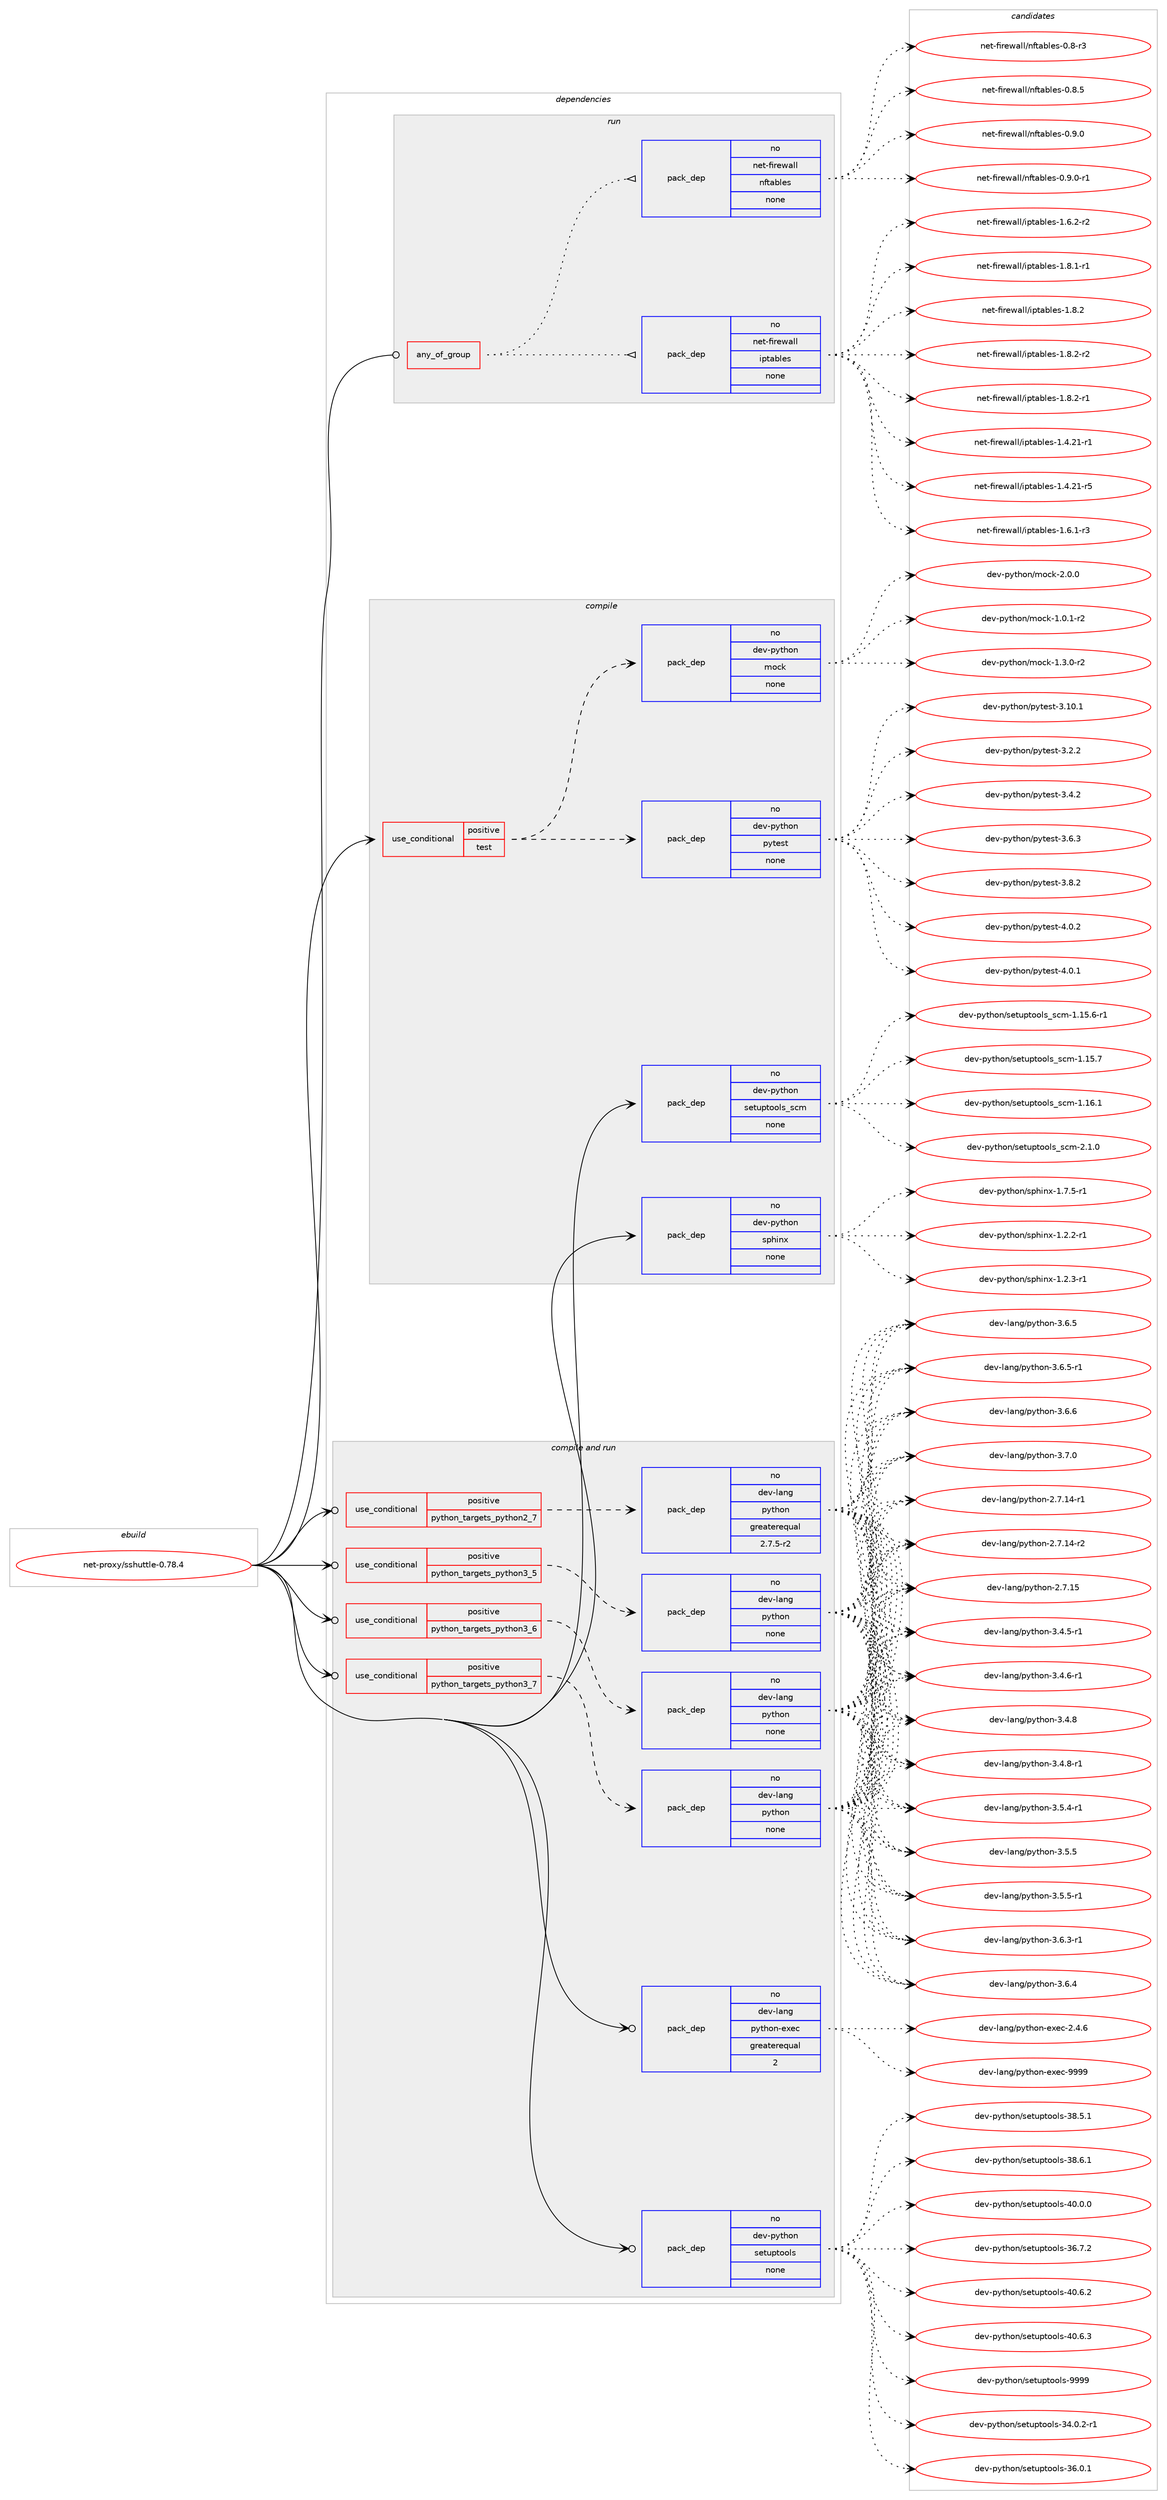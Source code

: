digraph prolog {

# *************
# Graph options
# *************

newrank=true;
concentrate=true;
compound=true;
graph [rankdir=LR,fontname=Helvetica,fontsize=10,ranksep=1.5];#, ranksep=2.5, nodesep=0.2];
edge  [arrowhead=vee];
node  [fontname=Helvetica,fontsize=10];

# **********
# The ebuild
# **********

subgraph cluster_leftcol {
color=gray;
rank=same;
label=<<i>ebuild</i>>;
id [label="net-proxy/sshuttle-0.78.4", color=red, width=4, href="../net-proxy/sshuttle-0.78.4.svg"];
}

# ****************
# The dependencies
# ****************

subgraph cluster_midcol {
color=gray;
label=<<i>dependencies</i>>;
subgraph cluster_compile {
fillcolor="#eeeeee";
style=filled;
label=<<i>compile</i>>;
subgraph cond1132 {
dependency5704 [label=<<TABLE BORDER="0" CELLBORDER="1" CELLSPACING="0" CELLPADDING="4"><TR><TD ROWSPAN="3" CELLPADDING="10">use_conditional</TD></TR><TR><TD>positive</TD></TR><TR><TD>test</TD></TR></TABLE>>, shape=none, color=red];
subgraph pack4428 {
dependency5705 [label=<<TABLE BORDER="0" CELLBORDER="1" CELLSPACING="0" CELLPADDING="4" WIDTH="220"><TR><TD ROWSPAN="6" CELLPADDING="30">pack_dep</TD></TR><TR><TD WIDTH="110">no</TD></TR><TR><TD>dev-python</TD></TR><TR><TD>pytest</TD></TR><TR><TD>none</TD></TR><TR><TD></TD></TR></TABLE>>, shape=none, color=blue];
}
dependency5704:e -> dependency5705:w [weight=20,style="dashed",arrowhead="vee"];
subgraph pack4429 {
dependency5706 [label=<<TABLE BORDER="0" CELLBORDER="1" CELLSPACING="0" CELLPADDING="4" WIDTH="220"><TR><TD ROWSPAN="6" CELLPADDING="30">pack_dep</TD></TR><TR><TD WIDTH="110">no</TD></TR><TR><TD>dev-python</TD></TR><TR><TD>mock</TD></TR><TR><TD>none</TD></TR><TR><TD></TD></TR></TABLE>>, shape=none, color=blue];
}
dependency5704:e -> dependency5706:w [weight=20,style="dashed",arrowhead="vee"];
}
id:e -> dependency5704:w [weight=20,style="solid",arrowhead="vee"];
subgraph pack4430 {
dependency5707 [label=<<TABLE BORDER="0" CELLBORDER="1" CELLSPACING="0" CELLPADDING="4" WIDTH="220"><TR><TD ROWSPAN="6" CELLPADDING="30">pack_dep</TD></TR><TR><TD WIDTH="110">no</TD></TR><TR><TD>dev-python</TD></TR><TR><TD>setuptools_scm</TD></TR><TR><TD>none</TD></TR><TR><TD></TD></TR></TABLE>>, shape=none, color=blue];
}
id:e -> dependency5707:w [weight=20,style="solid",arrowhead="vee"];
subgraph pack4431 {
dependency5708 [label=<<TABLE BORDER="0" CELLBORDER="1" CELLSPACING="0" CELLPADDING="4" WIDTH="220"><TR><TD ROWSPAN="6" CELLPADDING="30">pack_dep</TD></TR><TR><TD WIDTH="110">no</TD></TR><TR><TD>dev-python</TD></TR><TR><TD>sphinx</TD></TR><TR><TD>none</TD></TR><TR><TD></TD></TR></TABLE>>, shape=none, color=blue];
}
id:e -> dependency5708:w [weight=20,style="solid",arrowhead="vee"];
}
subgraph cluster_compileandrun {
fillcolor="#eeeeee";
style=filled;
label=<<i>compile and run</i>>;
subgraph cond1133 {
dependency5709 [label=<<TABLE BORDER="0" CELLBORDER="1" CELLSPACING="0" CELLPADDING="4"><TR><TD ROWSPAN="3" CELLPADDING="10">use_conditional</TD></TR><TR><TD>positive</TD></TR><TR><TD>python_targets_python2_7</TD></TR></TABLE>>, shape=none, color=red];
subgraph pack4432 {
dependency5710 [label=<<TABLE BORDER="0" CELLBORDER="1" CELLSPACING="0" CELLPADDING="4" WIDTH="220"><TR><TD ROWSPAN="6" CELLPADDING="30">pack_dep</TD></TR><TR><TD WIDTH="110">no</TD></TR><TR><TD>dev-lang</TD></TR><TR><TD>python</TD></TR><TR><TD>greaterequal</TD></TR><TR><TD>2.7.5-r2</TD></TR></TABLE>>, shape=none, color=blue];
}
dependency5709:e -> dependency5710:w [weight=20,style="dashed",arrowhead="vee"];
}
id:e -> dependency5709:w [weight=20,style="solid",arrowhead="odotvee"];
subgraph cond1134 {
dependency5711 [label=<<TABLE BORDER="0" CELLBORDER="1" CELLSPACING="0" CELLPADDING="4"><TR><TD ROWSPAN="3" CELLPADDING="10">use_conditional</TD></TR><TR><TD>positive</TD></TR><TR><TD>python_targets_python3_5</TD></TR></TABLE>>, shape=none, color=red];
subgraph pack4433 {
dependency5712 [label=<<TABLE BORDER="0" CELLBORDER="1" CELLSPACING="0" CELLPADDING="4" WIDTH="220"><TR><TD ROWSPAN="6" CELLPADDING="30">pack_dep</TD></TR><TR><TD WIDTH="110">no</TD></TR><TR><TD>dev-lang</TD></TR><TR><TD>python</TD></TR><TR><TD>none</TD></TR><TR><TD></TD></TR></TABLE>>, shape=none, color=blue];
}
dependency5711:e -> dependency5712:w [weight=20,style="dashed",arrowhead="vee"];
}
id:e -> dependency5711:w [weight=20,style="solid",arrowhead="odotvee"];
subgraph cond1135 {
dependency5713 [label=<<TABLE BORDER="0" CELLBORDER="1" CELLSPACING="0" CELLPADDING="4"><TR><TD ROWSPAN="3" CELLPADDING="10">use_conditional</TD></TR><TR><TD>positive</TD></TR><TR><TD>python_targets_python3_6</TD></TR></TABLE>>, shape=none, color=red];
subgraph pack4434 {
dependency5714 [label=<<TABLE BORDER="0" CELLBORDER="1" CELLSPACING="0" CELLPADDING="4" WIDTH="220"><TR><TD ROWSPAN="6" CELLPADDING="30">pack_dep</TD></TR><TR><TD WIDTH="110">no</TD></TR><TR><TD>dev-lang</TD></TR><TR><TD>python</TD></TR><TR><TD>none</TD></TR><TR><TD></TD></TR></TABLE>>, shape=none, color=blue];
}
dependency5713:e -> dependency5714:w [weight=20,style="dashed",arrowhead="vee"];
}
id:e -> dependency5713:w [weight=20,style="solid",arrowhead="odotvee"];
subgraph cond1136 {
dependency5715 [label=<<TABLE BORDER="0" CELLBORDER="1" CELLSPACING="0" CELLPADDING="4"><TR><TD ROWSPAN="3" CELLPADDING="10">use_conditional</TD></TR><TR><TD>positive</TD></TR><TR><TD>python_targets_python3_7</TD></TR></TABLE>>, shape=none, color=red];
subgraph pack4435 {
dependency5716 [label=<<TABLE BORDER="0" CELLBORDER="1" CELLSPACING="0" CELLPADDING="4" WIDTH="220"><TR><TD ROWSPAN="6" CELLPADDING="30">pack_dep</TD></TR><TR><TD WIDTH="110">no</TD></TR><TR><TD>dev-lang</TD></TR><TR><TD>python</TD></TR><TR><TD>none</TD></TR><TR><TD></TD></TR></TABLE>>, shape=none, color=blue];
}
dependency5715:e -> dependency5716:w [weight=20,style="dashed",arrowhead="vee"];
}
id:e -> dependency5715:w [weight=20,style="solid",arrowhead="odotvee"];
subgraph pack4436 {
dependency5717 [label=<<TABLE BORDER="0" CELLBORDER="1" CELLSPACING="0" CELLPADDING="4" WIDTH="220"><TR><TD ROWSPAN="6" CELLPADDING="30">pack_dep</TD></TR><TR><TD WIDTH="110">no</TD></TR><TR><TD>dev-lang</TD></TR><TR><TD>python-exec</TD></TR><TR><TD>greaterequal</TD></TR><TR><TD>2</TD></TR></TABLE>>, shape=none, color=blue];
}
id:e -> dependency5717:w [weight=20,style="solid",arrowhead="odotvee"];
subgraph pack4437 {
dependency5718 [label=<<TABLE BORDER="0" CELLBORDER="1" CELLSPACING="0" CELLPADDING="4" WIDTH="220"><TR><TD ROWSPAN="6" CELLPADDING="30">pack_dep</TD></TR><TR><TD WIDTH="110">no</TD></TR><TR><TD>dev-python</TD></TR><TR><TD>setuptools</TD></TR><TR><TD>none</TD></TR><TR><TD></TD></TR></TABLE>>, shape=none, color=blue];
}
id:e -> dependency5718:w [weight=20,style="solid",arrowhead="odotvee"];
}
subgraph cluster_run {
fillcolor="#eeeeee";
style=filled;
label=<<i>run</i>>;
subgraph any140 {
dependency5719 [label=<<TABLE BORDER="0" CELLBORDER="1" CELLSPACING="0" CELLPADDING="4"><TR><TD CELLPADDING="10">any_of_group</TD></TR></TABLE>>, shape=none, color=red];subgraph pack4438 {
dependency5720 [label=<<TABLE BORDER="0" CELLBORDER="1" CELLSPACING="0" CELLPADDING="4" WIDTH="220"><TR><TD ROWSPAN="6" CELLPADDING="30">pack_dep</TD></TR><TR><TD WIDTH="110">no</TD></TR><TR><TD>net-firewall</TD></TR><TR><TD>iptables</TD></TR><TR><TD>none</TD></TR><TR><TD></TD></TR></TABLE>>, shape=none, color=blue];
}
dependency5719:e -> dependency5720:w [weight=20,style="dotted",arrowhead="oinv"];
subgraph pack4439 {
dependency5721 [label=<<TABLE BORDER="0" CELLBORDER="1" CELLSPACING="0" CELLPADDING="4" WIDTH="220"><TR><TD ROWSPAN="6" CELLPADDING="30">pack_dep</TD></TR><TR><TD WIDTH="110">no</TD></TR><TR><TD>net-firewall</TD></TR><TR><TD>nftables</TD></TR><TR><TD>none</TD></TR><TR><TD></TD></TR></TABLE>>, shape=none, color=blue];
}
dependency5719:e -> dependency5721:w [weight=20,style="dotted",arrowhead="oinv"];
}
id:e -> dependency5719:w [weight=20,style="solid",arrowhead="odot"];
}
}

# **************
# The candidates
# **************

subgraph cluster_choices {
rank=same;
color=gray;
label=<<i>candidates</i>>;

subgraph choice4428 {
color=black;
nodesep=1;
choice1001011184511212111610411111047112121116101115116455246484649 [label="dev-python/pytest-4.0.1", color=red, width=4,href="../dev-python/pytest-4.0.1.svg"];
choice100101118451121211161041111104711212111610111511645514649484649 [label="dev-python/pytest-3.10.1", color=red, width=4,href="../dev-python/pytest-3.10.1.svg"];
choice1001011184511212111610411111047112121116101115116455146504650 [label="dev-python/pytest-3.2.2", color=red, width=4,href="../dev-python/pytest-3.2.2.svg"];
choice1001011184511212111610411111047112121116101115116455146524650 [label="dev-python/pytest-3.4.2", color=red, width=4,href="../dev-python/pytest-3.4.2.svg"];
choice1001011184511212111610411111047112121116101115116455146544651 [label="dev-python/pytest-3.6.3", color=red, width=4,href="../dev-python/pytest-3.6.3.svg"];
choice1001011184511212111610411111047112121116101115116455146564650 [label="dev-python/pytest-3.8.2", color=red, width=4,href="../dev-python/pytest-3.8.2.svg"];
choice1001011184511212111610411111047112121116101115116455246484650 [label="dev-python/pytest-4.0.2", color=red, width=4,href="../dev-python/pytest-4.0.2.svg"];
dependency5705:e -> choice1001011184511212111610411111047112121116101115116455246484649:w [style=dotted,weight="100"];
dependency5705:e -> choice100101118451121211161041111104711212111610111511645514649484649:w [style=dotted,weight="100"];
dependency5705:e -> choice1001011184511212111610411111047112121116101115116455146504650:w [style=dotted,weight="100"];
dependency5705:e -> choice1001011184511212111610411111047112121116101115116455146524650:w [style=dotted,weight="100"];
dependency5705:e -> choice1001011184511212111610411111047112121116101115116455146544651:w [style=dotted,weight="100"];
dependency5705:e -> choice1001011184511212111610411111047112121116101115116455146564650:w [style=dotted,weight="100"];
dependency5705:e -> choice1001011184511212111610411111047112121116101115116455246484650:w [style=dotted,weight="100"];
}
subgraph choice4429 {
color=black;
nodesep=1;
choice1001011184511212111610411111047109111991074549464846494511450 [label="dev-python/mock-1.0.1-r2", color=red, width=4,href="../dev-python/mock-1.0.1-r2.svg"];
choice1001011184511212111610411111047109111991074549465146484511450 [label="dev-python/mock-1.3.0-r2", color=red, width=4,href="../dev-python/mock-1.3.0-r2.svg"];
choice100101118451121211161041111104710911199107455046484648 [label="dev-python/mock-2.0.0", color=red, width=4,href="../dev-python/mock-2.0.0.svg"];
dependency5706:e -> choice1001011184511212111610411111047109111991074549464846494511450:w [style=dotted,weight="100"];
dependency5706:e -> choice1001011184511212111610411111047109111991074549465146484511450:w [style=dotted,weight="100"];
dependency5706:e -> choice100101118451121211161041111104710911199107455046484648:w [style=dotted,weight="100"];
}
subgraph choice4430 {
color=black;
nodesep=1;
choice10010111845112121116104111110471151011161171121161111111081159511599109454946495346544511449 [label="dev-python/setuptools_scm-1.15.6-r1", color=red, width=4,href="../dev-python/setuptools_scm-1.15.6-r1.svg"];
choice1001011184511212111610411111047115101116117112116111111108115951159910945494649534655 [label="dev-python/setuptools_scm-1.15.7", color=red, width=4,href="../dev-python/setuptools_scm-1.15.7.svg"];
choice1001011184511212111610411111047115101116117112116111111108115951159910945494649544649 [label="dev-python/setuptools_scm-1.16.1", color=red, width=4,href="../dev-python/setuptools_scm-1.16.1.svg"];
choice10010111845112121116104111110471151011161171121161111111081159511599109455046494648 [label="dev-python/setuptools_scm-2.1.0", color=red, width=4,href="../dev-python/setuptools_scm-2.1.0.svg"];
dependency5707:e -> choice10010111845112121116104111110471151011161171121161111111081159511599109454946495346544511449:w [style=dotted,weight="100"];
dependency5707:e -> choice1001011184511212111610411111047115101116117112116111111108115951159910945494649534655:w [style=dotted,weight="100"];
dependency5707:e -> choice1001011184511212111610411111047115101116117112116111111108115951159910945494649544649:w [style=dotted,weight="100"];
dependency5707:e -> choice10010111845112121116104111110471151011161171121161111111081159511599109455046494648:w [style=dotted,weight="100"];
}
subgraph choice4431 {
color=black;
nodesep=1;
choice10010111845112121116104111110471151121041051101204549465046504511449 [label="dev-python/sphinx-1.2.2-r1", color=red, width=4,href="../dev-python/sphinx-1.2.2-r1.svg"];
choice10010111845112121116104111110471151121041051101204549465046514511449 [label="dev-python/sphinx-1.2.3-r1", color=red, width=4,href="../dev-python/sphinx-1.2.3-r1.svg"];
choice10010111845112121116104111110471151121041051101204549465546534511449 [label="dev-python/sphinx-1.7.5-r1", color=red, width=4,href="../dev-python/sphinx-1.7.5-r1.svg"];
dependency5708:e -> choice10010111845112121116104111110471151121041051101204549465046504511449:w [style=dotted,weight="100"];
dependency5708:e -> choice10010111845112121116104111110471151121041051101204549465046514511449:w [style=dotted,weight="100"];
dependency5708:e -> choice10010111845112121116104111110471151121041051101204549465546534511449:w [style=dotted,weight="100"];
}
subgraph choice4432 {
color=black;
nodesep=1;
choice100101118451089711010347112121116104111110455046554649524511449 [label="dev-lang/python-2.7.14-r1", color=red, width=4,href="../dev-lang/python-2.7.14-r1.svg"];
choice100101118451089711010347112121116104111110455046554649524511450 [label="dev-lang/python-2.7.14-r2", color=red, width=4,href="../dev-lang/python-2.7.14-r2.svg"];
choice10010111845108971101034711212111610411111045504655464953 [label="dev-lang/python-2.7.15", color=red, width=4,href="../dev-lang/python-2.7.15.svg"];
choice1001011184510897110103471121211161041111104551465246534511449 [label="dev-lang/python-3.4.5-r1", color=red, width=4,href="../dev-lang/python-3.4.5-r1.svg"];
choice1001011184510897110103471121211161041111104551465246544511449 [label="dev-lang/python-3.4.6-r1", color=red, width=4,href="../dev-lang/python-3.4.6-r1.svg"];
choice100101118451089711010347112121116104111110455146524656 [label="dev-lang/python-3.4.8", color=red, width=4,href="../dev-lang/python-3.4.8.svg"];
choice1001011184510897110103471121211161041111104551465246564511449 [label="dev-lang/python-3.4.8-r1", color=red, width=4,href="../dev-lang/python-3.4.8-r1.svg"];
choice1001011184510897110103471121211161041111104551465346524511449 [label="dev-lang/python-3.5.4-r1", color=red, width=4,href="../dev-lang/python-3.5.4-r1.svg"];
choice100101118451089711010347112121116104111110455146534653 [label="dev-lang/python-3.5.5", color=red, width=4,href="../dev-lang/python-3.5.5.svg"];
choice1001011184510897110103471121211161041111104551465346534511449 [label="dev-lang/python-3.5.5-r1", color=red, width=4,href="../dev-lang/python-3.5.5-r1.svg"];
choice1001011184510897110103471121211161041111104551465446514511449 [label="dev-lang/python-3.6.3-r1", color=red, width=4,href="../dev-lang/python-3.6.3-r1.svg"];
choice100101118451089711010347112121116104111110455146544652 [label="dev-lang/python-3.6.4", color=red, width=4,href="../dev-lang/python-3.6.4.svg"];
choice100101118451089711010347112121116104111110455146544653 [label="dev-lang/python-3.6.5", color=red, width=4,href="../dev-lang/python-3.6.5.svg"];
choice1001011184510897110103471121211161041111104551465446534511449 [label="dev-lang/python-3.6.5-r1", color=red, width=4,href="../dev-lang/python-3.6.5-r1.svg"];
choice100101118451089711010347112121116104111110455146544654 [label="dev-lang/python-3.6.6", color=red, width=4,href="../dev-lang/python-3.6.6.svg"];
choice100101118451089711010347112121116104111110455146554648 [label="dev-lang/python-3.7.0", color=red, width=4,href="../dev-lang/python-3.7.0.svg"];
dependency5710:e -> choice100101118451089711010347112121116104111110455046554649524511449:w [style=dotted,weight="100"];
dependency5710:e -> choice100101118451089711010347112121116104111110455046554649524511450:w [style=dotted,weight="100"];
dependency5710:e -> choice10010111845108971101034711212111610411111045504655464953:w [style=dotted,weight="100"];
dependency5710:e -> choice1001011184510897110103471121211161041111104551465246534511449:w [style=dotted,weight="100"];
dependency5710:e -> choice1001011184510897110103471121211161041111104551465246544511449:w [style=dotted,weight="100"];
dependency5710:e -> choice100101118451089711010347112121116104111110455146524656:w [style=dotted,weight="100"];
dependency5710:e -> choice1001011184510897110103471121211161041111104551465246564511449:w [style=dotted,weight="100"];
dependency5710:e -> choice1001011184510897110103471121211161041111104551465346524511449:w [style=dotted,weight="100"];
dependency5710:e -> choice100101118451089711010347112121116104111110455146534653:w [style=dotted,weight="100"];
dependency5710:e -> choice1001011184510897110103471121211161041111104551465346534511449:w [style=dotted,weight="100"];
dependency5710:e -> choice1001011184510897110103471121211161041111104551465446514511449:w [style=dotted,weight="100"];
dependency5710:e -> choice100101118451089711010347112121116104111110455146544652:w [style=dotted,weight="100"];
dependency5710:e -> choice100101118451089711010347112121116104111110455146544653:w [style=dotted,weight="100"];
dependency5710:e -> choice1001011184510897110103471121211161041111104551465446534511449:w [style=dotted,weight="100"];
dependency5710:e -> choice100101118451089711010347112121116104111110455146544654:w [style=dotted,weight="100"];
dependency5710:e -> choice100101118451089711010347112121116104111110455146554648:w [style=dotted,weight="100"];
}
subgraph choice4433 {
color=black;
nodesep=1;
choice100101118451089711010347112121116104111110455046554649524511449 [label="dev-lang/python-2.7.14-r1", color=red, width=4,href="../dev-lang/python-2.7.14-r1.svg"];
choice100101118451089711010347112121116104111110455046554649524511450 [label="dev-lang/python-2.7.14-r2", color=red, width=4,href="../dev-lang/python-2.7.14-r2.svg"];
choice10010111845108971101034711212111610411111045504655464953 [label="dev-lang/python-2.7.15", color=red, width=4,href="../dev-lang/python-2.7.15.svg"];
choice1001011184510897110103471121211161041111104551465246534511449 [label="dev-lang/python-3.4.5-r1", color=red, width=4,href="../dev-lang/python-3.4.5-r1.svg"];
choice1001011184510897110103471121211161041111104551465246544511449 [label="dev-lang/python-3.4.6-r1", color=red, width=4,href="../dev-lang/python-3.4.6-r1.svg"];
choice100101118451089711010347112121116104111110455146524656 [label="dev-lang/python-3.4.8", color=red, width=4,href="../dev-lang/python-3.4.8.svg"];
choice1001011184510897110103471121211161041111104551465246564511449 [label="dev-lang/python-3.4.8-r1", color=red, width=4,href="../dev-lang/python-3.4.8-r1.svg"];
choice1001011184510897110103471121211161041111104551465346524511449 [label="dev-lang/python-3.5.4-r1", color=red, width=4,href="../dev-lang/python-3.5.4-r1.svg"];
choice100101118451089711010347112121116104111110455146534653 [label="dev-lang/python-3.5.5", color=red, width=4,href="../dev-lang/python-3.5.5.svg"];
choice1001011184510897110103471121211161041111104551465346534511449 [label="dev-lang/python-3.5.5-r1", color=red, width=4,href="../dev-lang/python-3.5.5-r1.svg"];
choice1001011184510897110103471121211161041111104551465446514511449 [label="dev-lang/python-3.6.3-r1", color=red, width=4,href="../dev-lang/python-3.6.3-r1.svg"];
choice100101118451089711010347112121116104111110455146544652 [label="dev-lang/python-3.6.4", color=red, width=4,href="../dev-lang/python-3.6.4.svg"];
choice100101118451089711010347112121116104111110455146544653 [label="dev-lang/python-3.6.5", color=red, width=4,href="../dev-lang/python-3.6.5.svg"];
choice1001011184510897110103471121211161041111104551465446534511449 [label="dev-lang/python-3.6.5-r1", color=red, width=4,href="../dev-lang/python-3.6.5-r1.svg"];
choice100101118451089711010347112121116104111110455146544654 [label="dev-lang/python-3.6.6", color=red, width=4,href="../dev-lang/python-3.6.6.svg"];
choice100101118451089711010347112121116104111110455146554648 [label="dev-lang/python-3.7.0", color=red, width=4,href="../dev-lang/python-3.7.0.svg"];
dependency5712:e -> choice100101118451089711010347112121116104111110455046554649524511449:w [style=dotted,weight="100"];
dependency5712:e -> choice100101118451089711010347112121116104111110455046554649524511450:w [style=dotted,weight="100"];
dependency5712:e -> choice10010111845108971101034711212111610411111045504655464953:w [style=dotted,weight="100"];
dependency5712:e -> choice1001011184510897110103471121211161041111104551465246534511449:w [style=dotted,weight="100"];
dependency5712:e -> choice1001011184510897110103471121211161041111104551465246544511449:w [style=dotted,weight="100"];
dependency5712:e -> choice100101118451089711010347112121116104111110455146524656:w [style=dotted,weight="100"];
dependency5712:e -> choice1001011184510897110103471121211161041111104551465246564511449:w [style=dotted,weight="100"];
dependency5712:e -> choice1001011184510897110103471121211161041111104551465346524511449:w [style=dotted,weight="100"];
dependency5712:e -> choice100101118451089711010347112121116104111110455146534653:w [style=dotted,weight="100"];
dependency5712:e -> choice1001011184510897110103471121211161041111104551465346534511449:w [style=dotted,weight="100"];
dependency5712:e -> choice1001011184510897110103471121211161041111104551465446514511449:w [style=dotted,weight="100"];
dependency5712:e -> choice100101118451089711010347112121116104111110455146544652:w [style=dotted,weight="100"];
dependency5712:e -> choice100101118451089711010347112121116104111110455146544653:w [style=dotted,weight="100"];
dependency5712:e -> choice1001011184510897110103471121211161041111104551465446534511449:w [style=dotted,weight="100"];
dependency5712:e -> choice100101118451089711010347112121116104111110455146544654:w [style=dotted,weight="100"];
dependency5712:e -> choice100101118451089711010347112121116104111110455146554648:w [style=dotted,weight="100"];
}
subgraph choice4434 {
color=black;
nodesep=1;
choice100101118451089711010347112121116104111110455046554649524511449 [label="dev-lang/python-2.7.14-r1", color=red, width=4,href="../dev-lang/python-2.7.14-r1.svg"];
choice100101118451089711010347112121116104111110455046554649524511450 [label="dev-lang/python-2.7.14-r2", color=red, width=4,href="../dev-lang/python-2.7.14-r2.svg"];
choice10010111845108971101034711212111610411111045504655464953 [label="dev-lang/python-2.7.15", color=red, width=4,href="../dev-lang/python-2.7.15.svg"];
choice1001011184510897110103471121211161041111104551465246534511449 [label="dev-lang/python-3.4.5-r1", color=red, width=4,href="../dev-lang/python-3.4.5-r1.svg"];
choice1001011184510897110103471121211161041111104551465246544511449 [label="dev-lang/python-3.4.6-r1", color=red, width=4,href="../dev-lang/python-3.4.6-r1.svg"];
choice100101118451089711010347112121116104111110455146524656 [label="dev-lang/python-3.4.8", color=red, width=4,href="../dev-lang/python-3.4.8.svg"];
choice1001011184510897110103471121211161041111104551465246564511449 [label="dev-lang/python-3.4.8-r1", color=red, width=4,href="../dev-lang/python-3.4.8-r1.svg"];
choice1001011184510897110103471121211161041111104551465346524511449 [label="dev-lang/python-3.5.4-r1", color=red, width=4,href="../dev-lang/python-3.5.4-r1.svg"];
choice100101118451089711010347112121116104111110455146534653 [label="dev-lang/python-3.5.5", color=red, width=4,href="../dev-lang/python-3.5.5.svg"];
choice1001011184510897110103471121211161041111104551465346534511449 [label="dev-lang/python-3.5.5-r1", color=red, width=4,href="../dev-lang/python-3.5.5-r1.svg"];
choice1001011184510897110103471121211161041111104551465446514511449 [label="dev-lang/python-3.6.3-r1", color=red, width=4,href="../dev-lang/python-3.6.3-r1.svg"];
choice100101118451089711010347112121116104111110455146544652 [label="dev-lang/python-3.6.4", color=red, width=4,href="../dev-lang/python-3.6.4.svg"];
choice100101118451089711010347112121116104111110455146544653 [label="dev-lang/python-3.6.5", color=red, width=4,href="../dev-lang/python-3.6.5.svg"];
choice1001011184510897110103471121211161041111104551465446534511449 [label="dev-lang/python-3.6.5-r1", color=red, width=4,href="../dev-lang/python-3.6.5-r1.svg"];
choice100101118451089711010347112121116104111110455146544654 [label="dev-lang/python-3.6.6", color=red, width=4,href="../dev-lang/python-3.6.6.svg"];
choice100101118451089711010347112121116104111110455146554648 [label="dev-lang/python-3.7.0", color=red, width=4,href="../dev-lang/python-3.7.0.svg"];
dependency5714:e -> choice100101118451089711010347112121116104111110455046554649524511449:w [style=dotted,weight="100"];
dependency5714:e -> choice100101118451089711010347112121116104111110455046554649524511450:w [style=dotted,weight="100"];
dependency5714:e -> choice10010111845108971101034711212111610411111045504655464953:w [style=dotted,weight="100"];
dependency5714:e -> choice1001011184510897110103471121211161041111104551465246534511449:w [style=dotted,weight="100"];
dependency5714:e -> choice1001011184510897110103471121211161041111104551465246544511449:w [style=dotted,weight="100"];
dependency5714:e -> choice100101118451089711010347112121116104111110455146524656:w [style=dotted,weight="100"];
dependency5714:e -> choice1001011184510897110103471121211161041111104551465246564511449:w [style=dotted,weight="100"];
dependency5714:e -> choice1001011184510897110103471121211161041111104551465346524511449:w [style=dotted,weight="100"];
dependency5714:e -> choice100101118451089711010347112121116104111110455146534653:w [style=dotted,weight="100"];
dependency5714:e -> choice1001011184510897110103471121211161041111104551465346534511449:w [style=dotted,weight="100"];
dependency5714:e -> choice1001011184510897110103471121211161041111104551465446514511449:w [style=dotted,weight="100"];
dependency5714:e -> choice100101118451089711010347112121116104111110455146544652:w [style=dotted,weight="100"];
dependency5714:e -> choice100101118451089711010347112121116104111110455146544653:w [style=dotted,weight="100"];
dependency5714:e -> choice1001011184510897110103471121211161041111104551465446534511449:w [style=dotted,weight="100"];
dependency5714:e -> choice100101118451089711010347112121116104111110455146544654:w [style=dotted,weight="100"];
dependency5714:e -> choice100101118451089711010347112121116104111110455146554648:w [style=dotted,weight="100"];
}
subgraph choice4435 {
color=black;
nodesep=1;
choice100101118451089711010347112121116104111110455046554649524511449 [label="dev-lang/python-2.7.14-r1", color=red, width=4,href="../dev-lang/python-2.7.14-r1.svg"];
choice100101118451089711010347112121116104111110455046554649524511450 [label="dev-lang/python-2.7.14-r2", color=red, width=4,href="../dev-lang/python-2.7.14-r2.svg"];
choice10010111845108971101034711212111610411111045504655464953 [label="dev-lang/python-2.7.15", color=red, width=4,href="../dev-lang/python-2.7.15.svg"];
choice1001011184510897110103471121211161041111104551465246534511449 [label="dev-lang/python-3.4.5-r1", color=red, width=4,href="../dev-lang/python-3.4.5-r1.svg"];
choice1001011184510897110103471121211161041111104551465246544511449 [label="dev-lang/python-3.4.6-r1", color=red, width=4,href="../dev-lang/python-3.4.6-r1.svg"];
choice100101118451089711010347112121116104111110455146524656 [label="dev-lang/python-3.4.8", color=red, width=4,href="../dev-lang/python-3.4.8.svg"];
choice1001011184510897110103471121211161041111104551465246564511449 [label="dev-lang/python-3.4.8-r1", color=red, width=4,href="../dev-lang/python-3.4.8-r1.svg"];
choice1001011184510897110103471121211161041111104551465346524511449 [label="dev-lang/python-3.5.4-r1", color=red, width=4,href="../dev-lang/python-3.5.4-r1.svg"];
choice100101118451089711010347112121116104111110455146534653 [label="dev-lang/python-3.5.5", color=red, width=4,href="../dev-lang/python-3.5.5.svg"];
choice1001011184510897110103471121211161041111104551465346534511449 [label="dev-lang/python-3.5.5-r1", color=red, width=4,href="../dev-lang/python-3.5.5-r1.svg"];
choice1001011184510897110103471121211161041111104551465446514511449 [label="dev-lang/python-3.6.3-r1", color=red, width=4,href="../dev-lang/python-3.6.3-r1.svg"];
choice100101118451089711010347112121116104111110455146544652 [label="dev-lang/python-3.6.4", color=red, width=4,href="../dev-lang/python-3.6.4.svg"];
choice100101118451089711010347112121116104111110455146544653 [label="dev-lang/python-3.6.5", color=red, width=4,href="../dev-lang/python-3.6.5.svg"];
choice1001011184510897110103471121211161041111104551465446534511449 [label="dev-lang/python-3.6.5-r1", color=red, width=4,href="../dev-lang/python-3.6.5-r1.svg"];
choice100101118451089711010347112121116104111110455146544654 [label="dev-lang/python-3.6.6", color=red, width=4,href="../dev-lang/python-3.6.6.svg"];
choice100101118451089711010347112121116104111110455146554648 [label="dev-lang/python-3.7.0", color=red, width=4,href="../dev-lang/python-3.7.0.svg"];
dependency5716:e -> choice100101118451089711010347112121116104111110455046554649524511449:w [style=dotted,weight="100"];
dependency5716:e -> choice100101118451089711010347112121116104111110455046554649524511450:w [style=dotted,weight="100"];
dependency5716:e -> choice10010111845108971101034711212111610411111045504655464953:w [style=dotted,weight="100"];
dependency5716:e -> choice1001011184510897110103471121211161041111104551465246534511449:w [style=dotted,weight="100"];
dependency5716:e -> choice1001011184510897110103471121211161041111104551465246544511449:w [style=dotted,weight="100"];
dependency5716:e -> choice100101118451089711010347112121116104111110455146524656:w [style=dotted,weight="100"];
dependency5716:e -> choice1001011184510897110103471121211161041111104551465246564511449:w [style=dotted,weight="100"];
dependency5716:e -> choice1001011184510897110103471121211161041111104551465346524511449:w [style=dotted,weight="100"];
dependency5716:e -> choice100101118451089711010347112121116104111110455146534653:w [style=dotted,weight="100"];
dependency5716:e -> choice1001011184510897110103471121211161041111104551465346534511449:w [style=dotted,weight="100"];
dependency5716:e -> choice1001011184510897110103471121211161041111104551465446514511449:w [style=dotted,weight="100"];
dependency5716:e -> choice100101118451089711010347112121116104111110455146544652:w [style=dotted,weight="100"];
dependency5716:e -> choice100101118451089711010347112121116104111110455146544653:w [style=dotted,weight="100"];
dependency5716:e -> choice1001011184510897110103471121211161041111104551465446534511449:w [style=dotted,weight="100"];
dependency5716:e -> choice100101118451089711010347112121116104111110455146544654:w [style=dotted,weight="100"];
dependency5716:e -> choice100101118451089711010347112121116104111110455146554648:w [style=dotted,weight="100"];
}
subgraph choice4436 {
color=black;
nodesep=1;
choice1001011184510897110103471121211161041111104510112010199455046524654 [label="dev-lang/python-exec-2.4.6", color=red, width=4,href="../dev-lang/python-exec-2.4.6.svg"];
choice10010111845108971101034711212111610411111045101120101994557575757 [label="dev-lang/python-exec-9999", color=red, width=4,href="../dev-lang/python-exec-9999.svg"];
dependency5717:e -> choice1001011184510897110103471121211161041111104510112010199455046524654:w [style=dotted,weight="100"];
dependency5717:e -> choice10010111845108971101034711212111610411111045101120101994557575757:w [style=dotted,weight="100"];
}
subgraph choice4437 {
color=black;
nodesep=1;
choice1001011184511212111610411111047115101116117112116111111108115455152464846504511449 [label="dev-python/setuptools-34.0.2-r1", color=red, width=4,href="../dev-python/setuptools-34.0.2-r1.svg"];
choice100101118451121211161041111104711510111611711211611111110811545515446484649 [label="dev-python/setuptools-36.0.1", color=red, width=4,href="../dev-python/setuptools-36.0.1.svg"];
choice100101118451121211161041111104711510111611711211611111110811545515646534649 [label="dev-python/setuptools-38.5.1", color=red, width=4,href="../dev-python/setuptools-38.5.1.svg"];
choice100101118451121211161041111104711510111611711211611111110811545515646544649 [label="dev-python/setuptools-38.6.1", color=red, width=4,href="../dev-python/setuptools-38.6.1.svg"];
choice100101118451121211161041111104711510111611711211611111110811545524846484648 [label="dev-python/setuptools-40.0.0", color=red, width=4,href="../dev-python/setuptools-40.0.0.svg"];
choice100101118451121211161041111104711510111611711211611111110811545515446554650 [label="dev-python/setuptools-36.7.2", color=red, width=4,href="../dev-python/setuptools-36.7.2.svg"];
choice100101118451121211161041111104711510111611711211611111110811545524846544650 [label="dev-python/setuptools-40.6.2", color=red, width=4,href="../dev-python/setuptools-40.6.2.svg"];
choice100101118451121211161041111104711510111611711211611111110811545524846544651 [label="dev-python/setuptools-40.6.3", color=red, width=4,href="../dev-python/setuptools-40.6.3.svg"];
choice10010111845112121116104111110471151011161171121161111111081154557575757 [label="dev-python/setuptools-9999", color=red, width=4,href="../dev-python/setuptools-9999.svg"];
dependency5718:e -> choice1001011184511212111610411111047115101116117112116111111108115455152464846504511449:w [style=dotted,weight="100"];
dependency5718:e -> choice100101118451121211161041111104711510111611711211611111110811545515446484649:w [style=dotted,weight="100"];
dependency5718:e -> choice100101118451121211161041111104711510111611711211611111110811545515646534649:w [style=dotted,weight="100"];
dependency5718:e -> choice100101118451121211161041111104711510111611711211611111110811545515646544649:w [style=dotted,weight="100"];
dependency5718:e -> choice100101118451121211161041111104711510111611711211611111110811545524846484648:w [style=dotted,weight="100"];
dependency5718:e -> choice100101118451121211161041111104711510111611711211611111110811545515446554650:w [style=dotted,weight="100"];
dependency5718:e -> choice100101118451121211161041111104711510111611711211611111110811545524846544650:w [style=dotted,weight="100"];
dependency5718:e -> choice100101118451121211161041111104711510111611711211611111110811545524846544651:w [style=dotted,weight="100"];
dependency5718:e -> choice10010111845112121116104111110471151011161171121161111111081154557575757:w [style=dotted,weight="100"];
}
subgraph choice4438 {
color=black;
nodesep=1;
choice11010111645102105114101119971081084710511211697981081011154549465646504511449 [label="net-firewall/iptables-1.8.2-r1", color=red, width=4,href="../net-firewall/iptables-1.8.2-r1.svg"];
choice1101011164510210511410111997108108471051121169798108101115454946524650494511449 [label="net-firewall/iptables-1.4.21-r1", color=red, width=4,href="../net-firewall/iptables-1.4.21-r1.svg"];
choice1101011164510210511410111997108108471051121169798108101115454946524650494511453 [label="net-firewall/iptables-1.4.21-r5", color=red, width=4,href="../net-firewall/iptables-1.4.21-r5.svg"];
choice11010111645102105114101119971081084710511211697981081011154549465446494511451 [label="net-firewall/iptables-1.6.1-r3", color=red, width=4,href="../net-firewall/iptables-1.6.1-r3.svg"];
choice11010111645102105114101119971081084710511211697981081011154549465446504511450 [label="net-firewall/iptables-1.6.2-r2", color=red, width=4,href="../net-firewall/iptables-1.6.2-r2.svg"];
choice11010111645102105114101119971081084710511211697981081011154549465646494511449 [label="net-firewall/iptables-1.8.1-r1", color=red, width=4,href="../net-firewall/iptables-1.8.1-r1.svg"];
choice1101011164510210511410111997108108471051121169798108101115454946564650 [label="net-firewall/iptables-1.8.2", color=red, width=4,href="../net-firewall/iptables-1.8.2.svg"];
choice11010111645102105114101119971081084710511211697981081011154549465646504511450 [label="net-firewall/iptables-1.8.2-r2", color=red, width=4,href="../net-firewall/iptables-1.8.2-r2.svg"];
dependency5720:e -> choice11010111645102105114101119971081084710511211697981081011154549465646504511449:w [style=dotted,weight="100"];
dependency5720:e -> choice1101011164510210511410111997108108471051121169798108101115454946524650494511449:w [style=dotted,weight="100"];
dependency5720:e -> choice1101011164510210511410111997108108471051121169798108101115454946524650494511453:w [style=dotted,weight="100"];
dependency5720:e -> choice11010111645102105114101119971081084710511211697981081011154549465446494511451:w [style=dotted,weight="100"];
dependency5720:e -> choice11010111645102105114101119971081084710511211697981081011154549465446504511450:w [style=dotted,weight="100"];
dependency5720:e -> choice11010111645102105114101119971081084710511211697981081011154549465646494511449:w [style=dotted,weight="100"];
dependency5720:e -> choice1101011164510210511410111997108108471051121169798108101115454946564650:w [style=dotted,weight="100"];
dependency5720:e -> choice11010111645102105114101119971081084710511211697981081011154549465646504511450:w [style=dotted,weight="100"];
}
subgraph choice4439 {
color=black;
nodesep=1;
choice1101011164510210511410111997108108471101021169798108101115454846564511451 [label="net-firewall/nftables-0.8-r3", color=red, width=4,href="../net-firewall/nftables-0.8-r3.svg"];
choice1101011164510210511410111997108108471101021169798108101115454846564653 [label="net-firewall/nftables-0.8.5", color=red, width=4,href="../net-firewall/nftables-0.8.5.svg"];
choice1101011164510210511410111997108108471101021169798108101115454846574648 [label="net-firewall/nftables-0.9.0", color=red, width=4,href="../net-firewall/nftables-0.9.0.svg"];
choice11010111645102105114101119971081084711010211697981081011154548465746484511449 [label="net-firewall/nftables-0.9.0-r1", color=red, width=4,href="../net-firewall/nftables-0.9.0-r1.svg"];
dependency5721:e -> choice1101011164510210511410111997108108471101021169798108101115454846564511451:w [style=dotted,weight="100"];
dependency5721:e -> choice1101011164510210511410111997108108471101021169798108101115454846564653:w [style=dotted,weight="100"];
dependency5721:e -> choice1101011164510210511410111997108108471101021169798108101115454846574648:w [style=dotted,weight="100"];
dependency5721:e -> choice11010111645102105114101119971081084711010211697981081011154548465746484511449:w [style=dotted,weight="100"];
}
}

}

